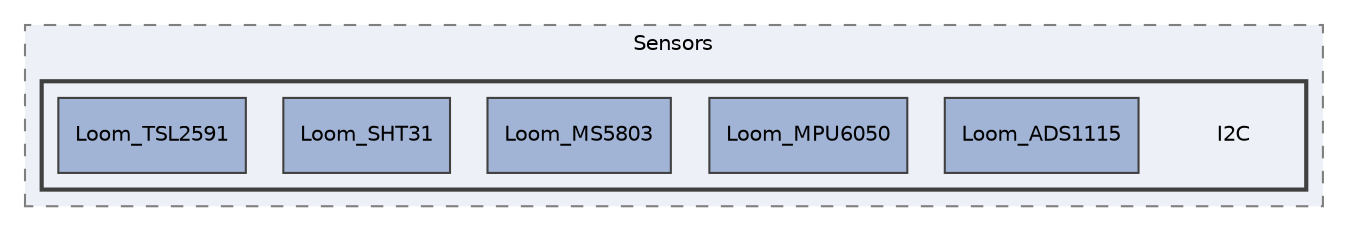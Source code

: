 digraph "src/Sensors/I2C"
{
 // LATEX_PDF_SIZE
  edge [fontname="Helvetica",fontsize="10",labelfontname="Helvetica",labelfontsize="10"];
  node [fontname="Helvetica",fontsize="10",shape=record];
  compound=true
  subgraph clusterdir_afe58f6d0ef7eec69c2706509daaefe7 {
    graph [ bgcolor="#edf0f7", pencolor="grey50", style="filled,dashed,", label="Sensors", fontname="Helvetica", fontsize="10", URL="dir_afe58f6d0ef7eec69c2706509daaefe7.html"]
  subgraph clusterdir_abc44327bd9a62eb36f446d48ca760f8 {
    graph [ bgcolor="#edf0f7", pencolor="grey25", style="filled,bold,", label="", fontname="Helvetica", fontsize="10", URL="dir_abc44327bd9a62eb36f446d48ca760f8.html"]
    dir_abc44327bd9a62eb36f446d48ca760f8 [shape=plaintext, label="I2C"];
  dir_d88688344708810e84cf73f7cdbc0388 [shape=box, label="Loom_ADS1115", style="filled,", fillcolor="#a2b4d6", color="grey25", URL="dir_d88688344708810e84cf73f7cdbc0388.html"];
  dir_d0040025ef8a11f6a42b25bdd2b58027 [shape=box, label="Loom_MPU6050", style="filled,", fillcolor="#a2b4d6", color="grey25", URL="dir_d0040025ef8a11f6a42b25bdd2b58027.html"];
  dir_5f5e7d00ffadbb48997a63af8fb6a0ce [shape=box, label="Loom_MS5803", style="filled,", fillcolor="#a2b4d6", color="grey25", URL="dir_5f5e7d00ffadbb48997a63af8fb6a0ce.html"];
  dir_41e749e0321b08a718257619bb47177b [shape=box, label="Loom_SHT31", style="filled,", fillcolor="#a2b4d6", color="grey25", URL="dir_41e749e0321b08a718257619bb47177b.html"];
  dir_4d2df6ef0d0874d02b123d557b36bb97 [shape=box, label="Loom_TSL2591", style="filled,", fillcolor="#a2b4d6", color="grey25", URL="dir_4d2df6ef0d0874d02b123d557b36bb97.html"];
  }
  }
}

